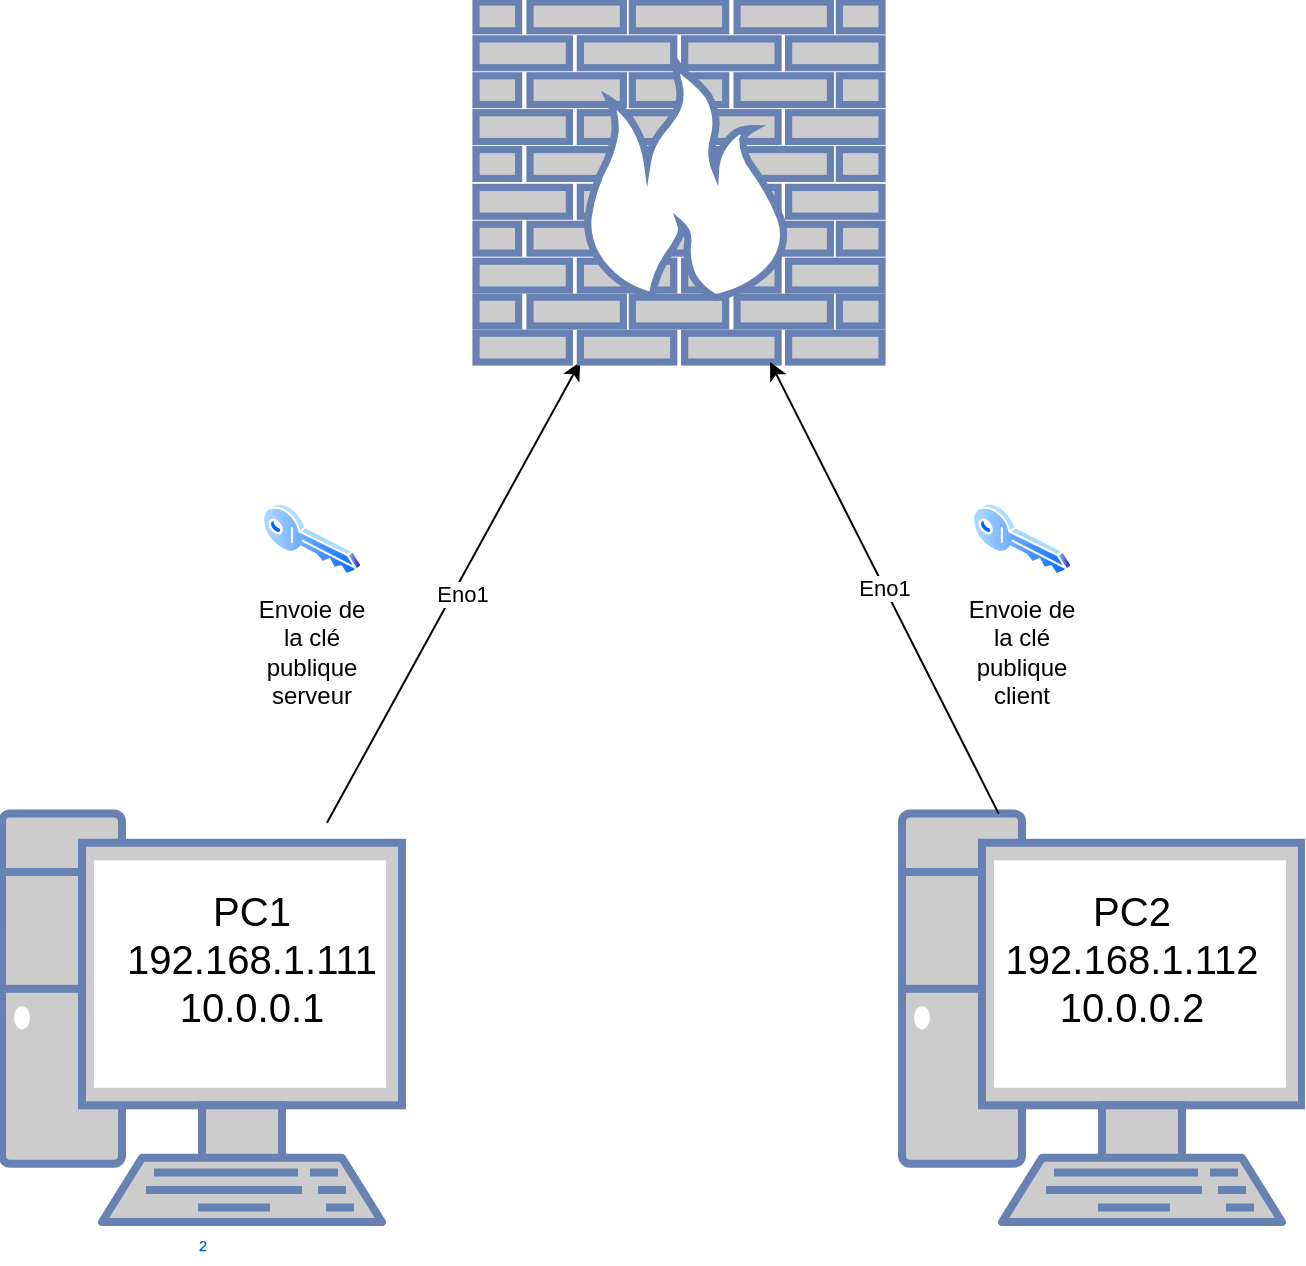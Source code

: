 <mxfile version="24.7.8">
  <diagram name="Page-1" id="Euz_89842Op8s6j0UW8T">
    <mxGraphModel dx="1195" dy="1842" grid="1" gridSize="10" guides="1" tooltips="1" connect="1" arrows="1" fold="1" page="1" pageScale="1" pageWidth="827" pageHeight="1169" background="none" math="0" shadow="0">
      <root>
        <mxCell id="0" />
        <mxCell id="1" parent="0" />
        <mxCell id="-RrW7HURd31K2FjlYADp-17" value="²" style="fontColor=#0066CC;verticalAlign=top;verticalLabelPosition=bottom;labelPosition=center;align=center;html=1;outlineConnect=0;fillColor=#CCCCCC;strokeColor=#6881B3;gradientColor=none;gradientDirection=north;strokeWidth=2;shape=mxgraph.networks.pc;" vertex="1" parent="1">
          <mxGeometry x="70" y="385.8" width="200" height="204.2" as="geometry" />
        </mxCell>
        <mxCell id="-RrW7HURd31K2FjlYADp-18" value="&lt;div style=&quot;font-size: 20px;&quot;&gt;&lt;font style=&quot;font-size: 20px;&quot;&gt;PC1 &lt;br&gt;&lt;/font&gt;&lt;/div&gt;&lt;div style=&quot;font-size: 20px;&quot;&gt;&lt;font style=&quot;font-size: 20px;&quot;&gt;192.168.1.111&lt;/font&gt;&lt;/div&gt;&lt;div style=&quot;font-size: 20px;&quot;&gt;&lt;font style=&quot;font-size: 20px;&quot;&gt;10.0.0.1&lt;/font&gt;&lt;br&gt;&lt;/div&gt;" style="text;html=1;align=center;verticalAlign=middle;whiteSpace=wrap;rounded=0;" vertex="1" parent="1">
          <mxGeometry x="120" y="390.4" width="150" height="135" as="geometry" />
        </mxCell>
        <mxCell id="-RrW7HURd31K2FjlYADp-19" value="" style="endArrow=classic;html=1;rounded=0;exitX=0.75;exitY=0;exitDx=0;exitDy=0;" edge="1" parent="1" source="-RrW7HURd31K2FjlYADp-18" target="-RrW7HURd31K2FjlYADp-22">
          <mxGeometry width="50" height="50" relative="1" as="geometry">
            <mxPoint x="185" y="310" as="sourcePoint" />
            <mxPoint x="340" y="170" as="targetPoint" />
          </mxGeometry>
        </mxCell>
        <mxCell id="-RrW7HURd31K2FjlYADp-20" value="Eno1" style="edgeLabel;html=1;align=center;verticalAlign=middle;resizable=0;points=[];" vertex="1" connectable="0" parent="-RrW7HURd31K2FjlYADp-19">
          <mxGeometry x="0.14" y="3" relative="1" as="geometry">
            <mxPoint x="-2" y="18" as="offset" />
          </mxGeometry>
        </mxCell>
        <mxCell id="-RrW7HURd31K2FjlYADp-22" value="" style="fontColor=#0066CC;verticalAlign=top;verticalLabelPosition=bottom;labelPosition=center;align=center;html=1;outlineConnect=0;fillColor=#CCCCCC;strokeColor=#6881B3;gradientColor=none;gradientDirection=north;strokeWidth=2;shape=mxgraph.networks.firewall;" vertex="1" parent="1">
          <mxGeometry x="307" y="-20" width="203" height="180" as="geometry" />
        </mxCell>
        <mxCell id="-RrW7HURd31K2FjlYADp-23" value="" style="fontColor=#0066CC;verticalAlign=top;verticalLabelPosition=bottom;labelPosition=center;align=center;html=1;outlineConnect=0;fillColor=#CCCCCC;strokeColor=#6881B3;gradientColor=none;gradientDirection=north;strokeWidth=2;shape=mxgraph.networks.pc;" vertex="1" parent="1">
          <mxGeometry x="520" y="385.8" width="200" height="204.2" as="geometry" />
        </mxCell>
        <mxCell id="-RrW7HURd31K2FjlYADp-24" value="&lt;div style=&quot;font-size: 20px;&quot;&gt;&lt;font style=&quot;font-size: 20px;&quot;&gt;PC2&lt;br&gt;&lt;/font&gt;&lt;/div&gt;&lt;div style=&quot;font-size: 20px;&quot;&gt;&lt;font style=&quot;font-size: 20px;&quot;&gt;192.168.1.112&lt;/font&gt;&lt;/div&gt;&lt;div style=&quot;font-size: 20px;&quot;&gt;&lt;font style=&quot;font-size: 20px;&quot;&gt;10.0.0.2&lt;/font&gt;&lt;br&gt;&lt;/div&gt;" style="text;html=1;align=center;verticalAlign=middle;whiteSpace=wrap;rounded=0;" vertex="1" parent="1">
          <mxGeometry x="580" y="405.8" width="110" height="104.2" as="geometry" />
        </mxCell>
        <mxCell id="-RrW7HURd31K2FjlYADp-26" value="" style="endArrow=classic;html=1;rounded=0;" edge="1" parent="1" source="-RrW7HURd31K2FjlYADp-23" target="-RrW7HURd31K2FjlYADp-22">
          <mxGeometry relative="1" as="geometry">
            <mxPoint x="660" y="220" as="sourcePoint" />
            <mxPoint x="760" y="220" as="targetPoint" />
          </mxGeometry>
        </mxCell>
        <mxCell id="-RrW7HURd31K2FjlYADp-27" value="Eno1" style="edgeLabel;resizable=0;html=1;;align=center;verticalAlign=middle;" connectable="0" vertex="1" parent="-RrW7HURd31K2FjlYADp-26">
          <mxGeometry relative="1" as="geometry" />
        </mxCell>
        <mxCell id="-RrW7HURd31K2FjlYADp-28" value="" style="image;aspect=fixed;perimeter=ellipsePerimeter;html=1;align=center;shadow=0;dashed=0;spacingTop=3;image=img/lib/active_directory/key.svg;" vertex="1" parent="1">
          <mxGeometry x="555" y="230" width="50" height="37" as="geometry" />
        </mxCell>
        <mxCell id="-RrW7HURd31K2FjlYADp-30" value="Envoie de la clé publique client" style="text;html=1;align=center;verticalAlign=middle;whiteSpace=wrap;rounded=0;" vertex="1" parent="1">
          <mxGeometry x="550" y="290" width="60" height="30" as="geometry" />
        </mxCell>
        <mxCell id="-RrW7HURd31K2FjlYADp-31" value="" style="image;aspect=fixed;perimeter=ellipsePerimeter;html=1;align=center;shadow=0;dashed=0;spacingTop=3;image=img/lib/active_directory/key.svg;" vertex="1" parent="1">
          <mxGeometry x="200" y="230" width="50" height="37" as="geometry" />
        </mxCell>
        <mxCell id="-RrW7HURd31K2FjlYADp-32" value="Envoie de la clé publique serveur" style="text;html=1;align=center;verticalAlign=middle;whiteSpace=wrap;rounded=0;" vertex="1" parent="1">
          <mxGeometry x="195" y="290" width="60" height="30" as="geometry" />
        </mxCell>
      </root>
    </mxGraphModel>
  </diagram>
</mxfile>
